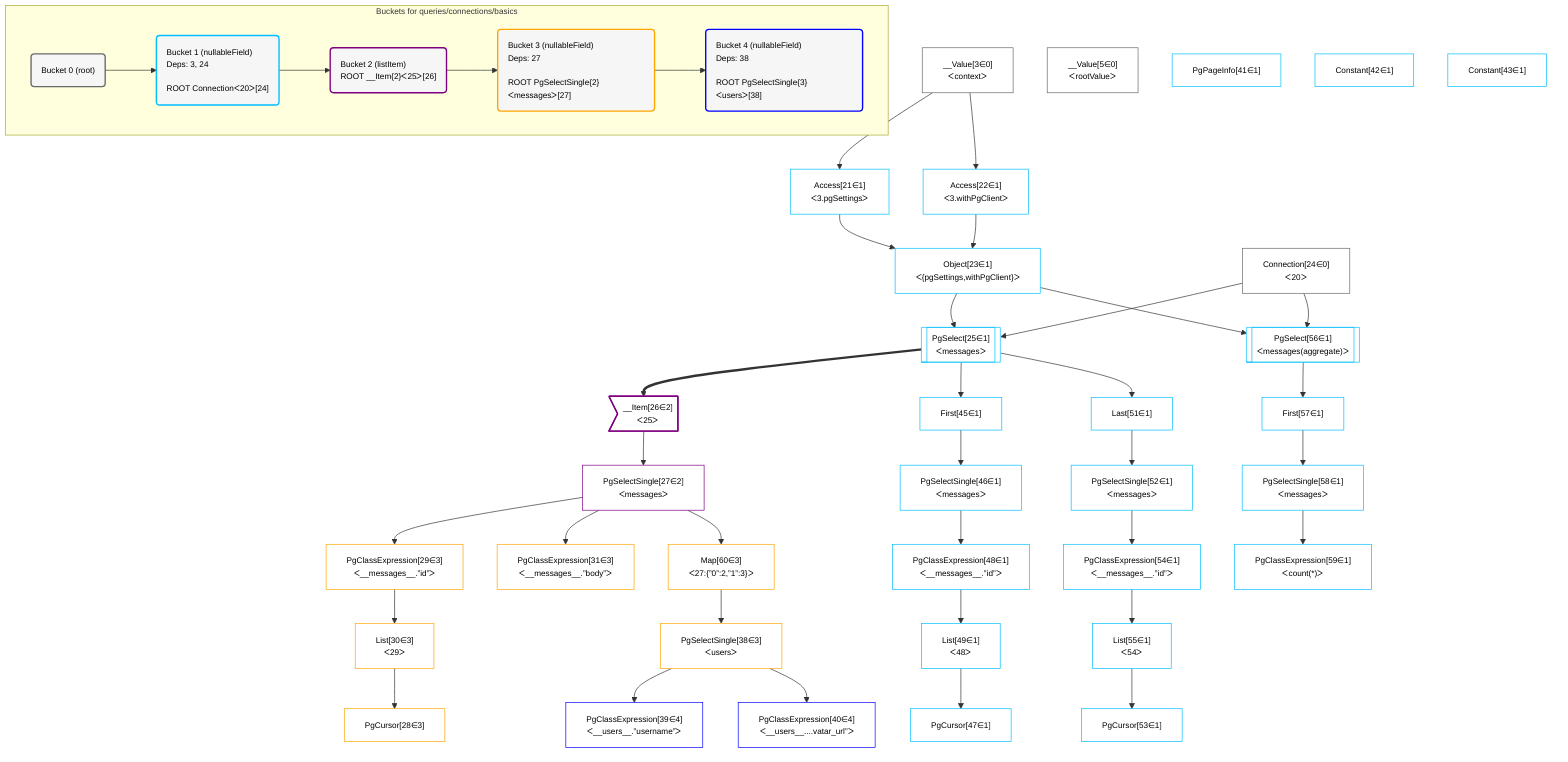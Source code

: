 %%{init: {'themeVariables': { 'fontSize': '12px'}}}%%
graph TD
    classDef path fill:#eee,stroke:#000,color:#000
    classDef plan fill:#fff,stroke-width:1px,color:#000
    classDef itemplan fill:#fff,stroke-width:2px,color:#000
    classDef sideeffectplan fill:#f00,stroke-width:2px,color:#000
    classDef bucket fill:#f6f6f6,color:#000,stroke-width:2px,text-align:left


    %% define steps
    __Value3["__Value[3∈0]<br />ᐸcontextᐳ"]:::plan
    __Value5["__Value[5∈0]<br />ᐸrootValueᐳ"]:::plan
    Access21["Access[21∈1]<br />ᐸ3.pgSettingsᐳ"]:::plan
    Access22["Access[22∈1]<br />ᐸ3.withPgClientᐳ"]:::plan
    Object23["Object[23∈1]<br />ᐸ{pgSettings,withPgClient}ᐳ"]:::plan
    Connection24["Connection[24∈0]<br />ᐸ20ᐳ"]:::plan
    PgSelect25[["PgSelect[25∈1]<br />ᐸmessagesᐳ"]]:::plan
    __Item26>"__Item[26∈2]<br />ᐸ25ᐳ"]:::itemplan
    PgSelectSingle27["PgSelectSingle[27∈2]<br />ᐸmessagesᐳ"]:::plan
    PgClassExpression29["PgClassExpression[29∈3]<br />ᐸ__messages__.”id”ᐳ"]:::plan
    List30["List[30∈3]<br />ᐸ29ᐳ"]:::plan
    PgCursor28["PgCursor[28∈3]"]:::plan
    PgClassExpression31["PgClassExpression[31∈3]<br />ᐸ__messages__.”body”ᐳ"]:::plan
    Map60["Map[60∈3]<br />ᐸ27:{”0”:2,”1”:3}ᐳ"]:::plan
    PgSelectSingle38["PgSelectSingle[38∈3]<br />ᐸusersᐳ"]:::plan
    PgClassExpression39["PgClassExpression[39∈4]<br />ᐸ__users__.”username”ᐳ"]:::plan
    PgClassExpression40["PgClassExpression[40∈4]<br />ᐸ__users__....vatar_url”ᐳ"]:::plan
    PgPageInfo41["PgPageInfo[41∈1]"]:::plan
    Constant42["Constant[42∈1]"]:::plan
    Constant43["Constant[43∈1]"]:::plan
    First45["First[45∈1]"]:::plan
    PgSelectSingle46["PgSelectSingle[46∈1]<br />ᐸmessagesᐳ"]:::plan
    PgClassExpression48["PgClassExpression[48∈1]<br />ᐸ__messages__.”id”ᐳ"]:::plan
    List49["List[49∈1]<br />ᐸ48ᐳ"]:::plan
    PgCursor47["PgCursor[47∈1]"]:::plan
    Last51["Last[51∈1]"]:::plan
    PgSelectSingle52["PgSelectSingle[52∈1]<br />ᐸmessagesᐳ"]:::plan
    PgClassExpression54["PgClassExpression[54∈1]<br />ᐸ__messages__.”id”ᐳ"]:::plan
    List55["List[55∈1]<br />ᐸ54ᐳ"]:::plan
    PgCursor53["PgCursor[53∈1]"]:::plan
    PgSelect56[["PgSelect[56∈1]<br />ᐸmessages(aggregate)ᐳ"]]:::plan
    First57["First[57∈1]"]:::plan
    PgSelectSingle58["PgSelectSingle[58∈1]<br />ᐸmessagesᐳ"]:::plan
    PgClassExpression59["PgClassExpression[59∈1]<br />ᐸcount(*)ᐳ"]:::plan

    %% plan dependencies
    __Value3 --> Access21
    __Value3 --> Access22
    Access21 & Access22 --> Object23
    Object23 & Connection24 --> PgSelect25
    PgSelect25 ==> __Item26
    __Item26 --> PgSelectSingle27
    PgSelectSingle27 --> PgClassExpression29
    PgClassExpression29 --> List30
    List30 --> PgCursor28
    PgSelectSingle27 --> PgClassExpression31
    PgSelectSingle27 --> Map60
    Map60 --> PgSelectSingle38
    PgSelectSingle38 --> PgClassExpression39
    PgSelectSingle38 --> PgClassExpression40
    PgSelect25 --> First45
    First45 --> PgSelectSingle46
    PgSelectSingle46 --> PgClassExpression48
    PgClassExpression48 --> List49
    List49 --> PgCursor47
    PgSelect25 --> Last51
    Last51 --> PgSelectSingle52
    PgSelectSingle52 --> PgClassExpression54
    PgClassExpression54 --> List55
    List55 --> PgCursor53
    Object23 & Connection24 --> PgSelect56
    PgSelect56 --> First57
    First57 --> PgSelectSingle58
    PgSelectSingle58 --> PgClassExpression59

    subgraph "Buckets for queries/connections/basics"
    Bucket0("Bucket 0 (root)"):::bucket
    classDef bucket0 stroke:#696969
    class Bucket0,__Value3,__Value5,Connection24 bucket0
    Bucket1("Bucket 1 (nullableField)<br />Deps: 3, 24<br /><br />ROOT Connectionᐸ20ᐳ[24]"):::bucket
    classDef bucket1 stroke:#00bfff
    class Bucket1,Access21,Access22,Object23,PgSelect25,PgPageInfo41,Constant42,Constant43,First45,PgSelectSingle46,PgCursor47,PgClassExpression48,List49,Last51,PgSelectSingle52,PgCursor53,PgClassExpression54,List55,PgSelect56,First57,PgSelectSingle58,PgClassExpression59 bucket1
    Bucket2("Bucket 2 (listItem)<br />ROOT __Item{2}ᐸ25ᐳ[26]"):::bucket
    classDef bucket2 stroke:#7f007f
    class Bucket2,__Item26,PgSelectSingle27 bucket2
    Bucket3("Bucket 3 (nullableField)<br />Deps: 27<br /><br />ROOT PgSelectSingle{2}ᐸmessagesᐳ[27]"):::bucket
    classDef bucket3 stroke:#ffa500
    class Bucket3,PgCursor28,PgClassExpression29,List30,PgClassExpression31,PgSelectSingle38,Map60 bucket3
    Bucket4("Bucket 4 (nullableField)<br />Deps: 38<br /><br />ROOT PgSelectSingle{3}ᐸusersᐳ[38]"):::bucket
    classDef bucket4 stroke:#0000ff
    class Bucket4,PgClassExpression39,PgClassExpression40 bucket4
    Bucket0 --> Bucket1
    Bucket1 --> Bucket2
    Bucket2 --> Bucket3
    Bucket3 --> Bucket4
    end